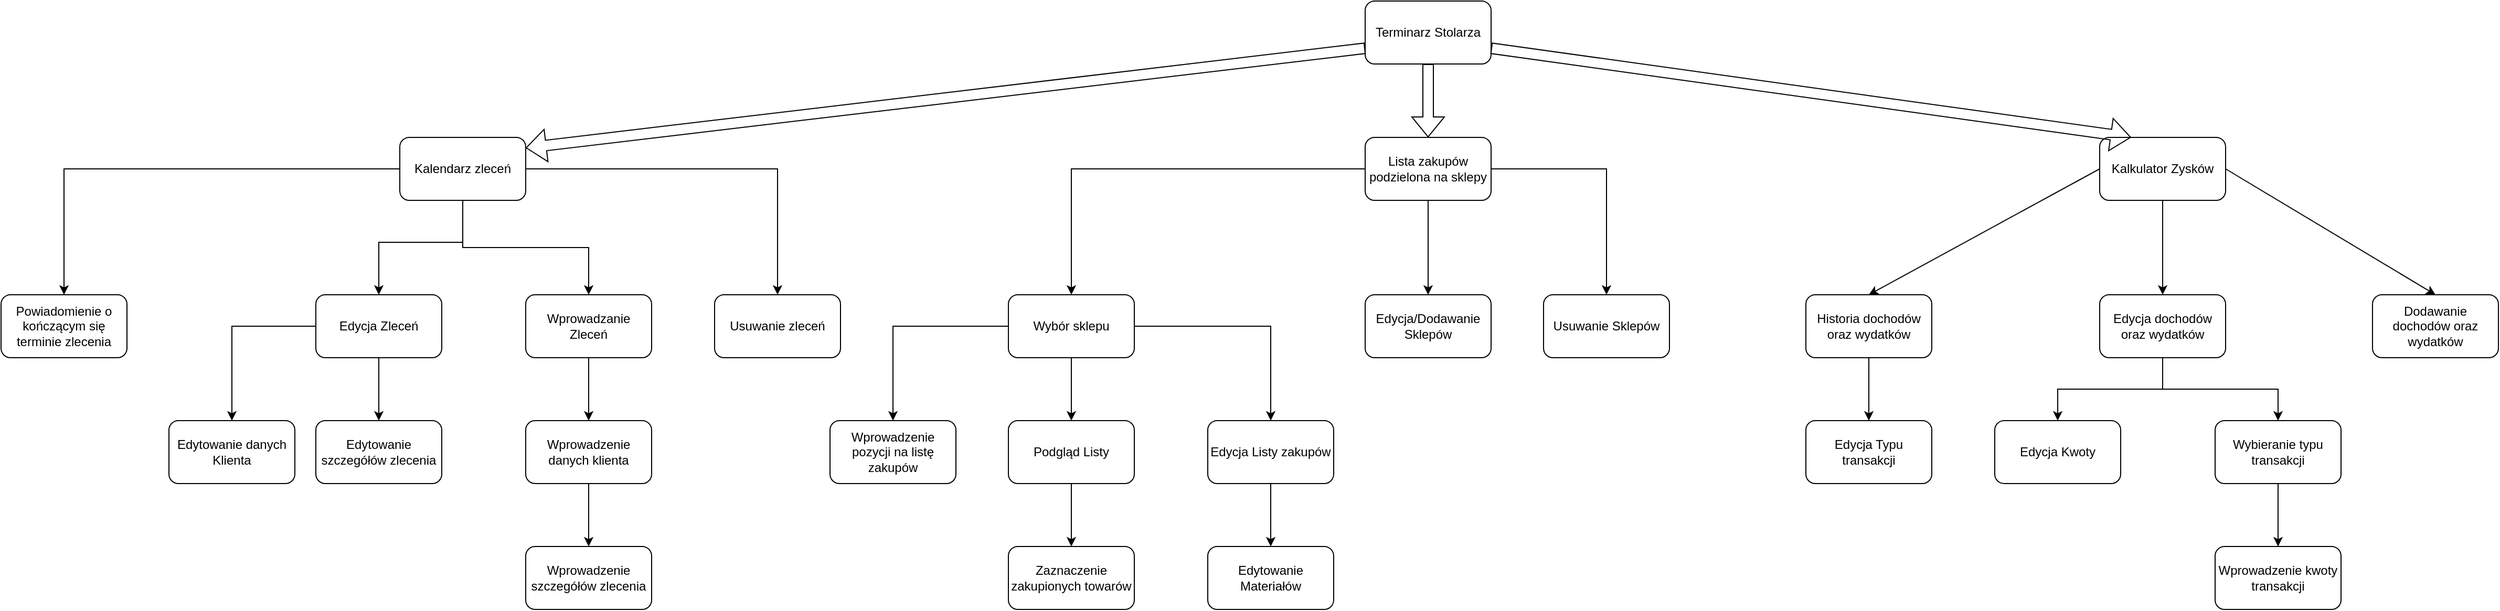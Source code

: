 <mxfile version="20.5.2" type="github" pages="2">
  <diagram id="JG9od8WNnmngjM4mvanK" name="Strona-1">
    <mxGraphModel dx="3372" dy="914" grid="1" gridSize="10" guides="1" tooltips="1" connect="1" arrows="1" fold="1" page="1" pageScale="1" pageWidth="827" pageHeight="1169" math="0" shadow="0">
      <root>
        <mxCell id="0" />
        <mxCell id="1" parent="0" />
        <mxCell id="-oUVbTpMjviklPO3Q51p-1" value="Terminarz Stolarza" style="rounded=1;whiteSpace=wrap;html=1;" vertex="1" parent="1">
          <mxGeometry x="340" y="140" width="120" height="60" as="geometry" />
        </mxCell>
        <mxCell id="-oUVbTpMjviklPO3Q51p-49" value="" style="edgeStyle=orthogonalEdgeStyle;rounded=0;orthogonalLoop=1;jettySize=auto;html=1;" edge="1" parent="1" source="-oUVbTpMjviklPO3Q51p-2" target="-oUVbTpMjviklPO3Q51p-48">
          <mxGeometry relative="1" as="geometry" />
        </mxCell>
        <mxCell id="-oUVbTpMjviklPO3Q51p-52" value="" style="edgeStyle=orthogonalEdgeStyle;rounded=0;orthogonalLoop=1;jettySize=auto;html=1;" edge="1" parent="1" source="-oUVbTpMjviklPO3Q51p-2" target="-oUVbTpMjviklPO3Q51p-51">
          <mxGeometry relative="1" as="geometry" />
        </mxCell>
        <mxCell id="-oUVbTpMjviklPO3Q51p-54" value="" style="edgeStyle=orthogonalEdgeStyle;rounded=0;orthogonalLoop=1;jettySize=auto;html=1;" edge="1" parent="1" source="-oUVbTpMjviklPO3Q51p-2" target="-oUVbTpMjviklPO3Q51p-53">
          <mxGeometry relative="1" as="geometry" />
        </mxCell>
        <mxCell id="-oUVbTpMjviklPO3Q51p-2" value="Kalendarz zleceń" style="rounded=1;whiteSpace=wrap;html=1;" vertex="1" parent="1">
          <mxGeometry x="-580" y="270" width="120" height="60" as="geometry" />
        </mxCell>
        <mxCell id="-oUVbTpMjviklPO3Q51p-28" value="" style="edgeStyle=orthogonalEdgeStyle;rounded=0;orthogonalLoop=1;jettySize=auto;html=1;entryX=0.5;entryY=0;entryDx=0;entryDy=0;" edge="1" parent="1" source="-oUVbTpMjviklPO3Q51p-3" target="-oUVbTpMjviklPO3Q51p-31">
          <mxGeometry relative="1" as="geometry">
            <mxPoint x="400" y="440" as="targetPoint" />
          </mxGeometry>
        </mxCell>
        <mxCell id="-oUVbTpMjviklPO3Q51p-30" value="" style="edgeStyle=orthogonalEdgeStyle;rounded=0;orthogonalLoop=1;jettySize=auto;html=1;" edge="1" parent="1" source="-oUVbTpMjviklPO3Q51p-3" target="-oUVbTpMjviklPO3Q51p-29">
          <mxGeometry relative="1" as="geometry" />
        </mxCell>
        <mxCell id="fV8Mvjy1AlXJInZVKJmO-3" value="" style="edgeStyle=orthogonalEdgeStyle;rounded=0;orthogonalLoop=1;jettySize=auto;html=1;" edge="1" parent="1" source="-oUVbTpMjviklPO3Q51p-3" target="-oUVbTpMjviklPO3Q51p-33">
          <mxGeometry relative="1" as="geometry" />
        </mxCell>
        <mxCell id="-oUVbTpMjviklPO3Q51p-3" value="Lista zakupów podzielona na sklepy" style="rounded=1;whiteSpace=wrap;html=1;" vertex="1" parent="1">
          <mxGeometry x="340" y="270" width="120" height="60" as="geometry" />
        </mxCell>
        <mxCell id="-oUVbTpMjviklPO3Q51p-4" value="Kalkulator Zysków" style="rounded=1;whiteSpace=wrap;html=1;" vertex="1" parent="1">
          <mxGeometry x="1040" y="270" width="120" height="60" as="geometry" />
        </mxCell>
        <mxCell id="-oUVbTpMjviklPO3Q51p-8" value="" style="shape=flexArrow;endArrow=classic;html=1;rounded=0;exitX=0;exitY=0.75;exitDx=0;exitDy=0;" edge="1" parent="1" source="-oUVbTpMjviklPO3Q51p-1">
          <mxGeometry width="50" height="50" relative="1" as="geometry">
            <mxPoint x="390" y="580" as="sourcePoint" />
            <mxPoint x="-460" y="280" as="targetPoint" />
          </mxGeometry>
        </mxCell>
        <mxCell id="-oUVbTpMjviklPO3Q51p-9" value="" style="shape=flexArrow;endArrow=classic;html=1;rounded=0;exitX=0.5;exitY=1;exitDx=0;exitDy=0;entryX=0.5;entryY=0;entryDx=0;entryDy=0;" edge="1" parent="1" source="-oUVbTpMjviklPO3Q51p-1" target="-oUVbTpMjviklPO3Q51p-3">
          <mxGeometry width="50" height="50" relative="1" as="geometry">
            <mxPoint x="390" y="580" as="sourcePoint" />
            <mxPoint x="440" y="530" as="targetPoint" />
          </mxGeometry>
        </mxCell>
        <mxCell id="-oUVbTpMjviklPO3Q51p-10" value="" style="shape=flexArrow;endArrow=classic;html=1;rounded=0;exitX=1;exitY=0.75;exitDx=0;exitDy=0;entryX=0.25;entryY=0;entryDx=0;entryDy=0;" edge="1" parent="1" source="-oUVbTpMjviklPO3Q51p-1" target="-oUVbTpMjviklPO3Q51p-4">
          <mxGeometry width="50" height="50" relative="1" as="geometry">
            <mxPoint x="390" y="580" as="sourcePoint" />
            <mxPoint x="440" y="530" as="targetPoint" />
          </mxGeometry>
        </mxCell>
        <mxCell id="-oUVbTpMjviklPO3Q51p-17" value="" style="edgeStyle=orthogonalEdgeStyle;rounded=0;orthogonalLoop=1;jettySize=auto;html=1;startArrow=none;" edge="1" parent="1" source="-oUVbTpMjviklPO3Q51p-11" target="-oUVbTpMjviklPO3Q51p-16">
          <mxGeometry relative="1" as="geometry" />
        </mxCell>
        <mxCell id="-oUVbTpMjviklPO3Q51p-19" value="" style="edgeStyle=orthogonalEdgeStyle;rounded=0;orthogonalLoop=1;jettySize=auto;html=1;" edge="1" parent="1" source="-oUVbTpMjviklPO3Q51p-12" target="-oUVbTpMjviklPO3Q51p-18">
          <mxGeometry relative="1" as="geometry" />
        </mxCell>
        <mxCell id="-oUVbTpMjviklPO3Q51p-21" value="" style="edgeStyle=orthogonalEdgeStyle;rounded=0;orthogonalLoop=1;jettySize=auto;html=1;startArrow=none;" edge="1" parent="1" source="-oUVbTpMjviklPO3Q51p-12" target="-oUVbTpMjviklPO3Q51p-20">
          <mxGeometry relative="1" as="geometry" />
        </mxCell>
        <mxCell id="-oUVbTpMjviklPO3Q51p-13" value="Dodawanie dochodów oraz wydatków" style="rounded=1;whiteSpace=wrap;html=1;" vertex="1" parent="1">
          <mxGeometry x="1300" y="420" width="120" height="60" as="geometry" />
        </mxCell>
        <mxCell id="-oUVbTpMjviklPO3Q51p-16" value="Edycja Typu transakcji" style="whiteSpace=wrap;html=1;rounded=1;" vertex="1" parent="1">
          <mxGeometry x="760" y="540" width="120" height="60" as="geometry" />
        </mxCell>
        <mxCell id="-oUVbTpMjviklPO3Q51p-18" value="Edycja Kwoty" style="whiteSpace=wrap;html=1;rounded=1;" vertex="1" parent="1">
          <mxGeometry x="940" y="540" width="120" height="60" as="geometry" />
        </mxCell>
        <mxCell id="-oUVbTpMjviklPO3Q51p-23" value="" style="edgeStyle=orthogonalEdgeStyle;rounded=0;orthogonalLoop=1;jettySize=auto;html=1;" edge="1" parent="1" source="-oUVbTpMjviklPO3Q51p-20" target="-oUVbTpMjviklPO3Q51p-22">
          <mxGeometry relative="1" as="geometry" />
        </mxCell>
        <mxCell id="-oUVbTpMjviklPO3Q51p-20" value="Wybieranie typu transakcji" style="whiteSpace=wrap;html=1;rounded=1;" vertex="1" parent="1">
          <mxGeometry x="1150" y="540" width="120" height="60" as="geometry" />
        </mxCell>
        <mxCell id="-oUVbTpMjviklPO3Q51p-22" value="Wprowadzenie kwoty transakcji" style="whiteSpace=wrap;html=1;rounded=1;" vertex="1" parent="1">
          <mxGeometry x="1150" y="660" width="120" height="60" as="geometry" />
        </mxCell>
        <mxCell id="-oUVbTpMjviklPO3Q51p-24" value="" style="endArrow=classic;html=1;rounded=0;exitX=0;exitY=0.5;exitDx=0;exitDy=0;entryX=0.5;entryY=0;entryDx=0;entryDy=0;" edge="1" parent="1" source="-oUVbTpMjviklPO3Q51p-4" target="-oUVbTpMjviklPO3Q51p-11">
          <mxGeometry width="50" height="50" relative="1" as="geometry">
            <mxPoint x="390" y="530" as="sourcePoint" />
            <mxPoint x="440" y="480" as="targetPoint" />
          </mxGeometry>
        </mxCell>
        <mxCell id="-oUVbTpMjviklPO3Q51p-25" value="" style="endArrow=classic;html=1;rounded=0;exitX=0.5;exitY=1;exitDx=0;exitDy=0;entryX=0.5;entryY=0;entryDx=0;entryDy=0;" edge="1" parent="1" source="-oUVbTpMjviklPO3Q51p-4" target="-oUVbTpMjviklPO3Q51p-12">
          <mxGeometry width="50" height="50" relative="1" as="geometry">
            <mxPoint x="390" y="530" as="sourcePoint" />
            <mxPoint x="440" y="480" as="targetPoint" />
          </mxGeometry>
        </mxCell>
        <mxCell id="-oUVbTpMjviklPO3Q51p-26" value="" style="endArrow=classic;html=1;rounded=0;exitX=1;exitY=0.5;exitDx=0;exitDy=0;entryX=0.5;entryY=0;entryDx=0;entryDy=0;" edge="1" parent="1" source="-oUVbTpMjviklPO3Q51p-4" target="-oUVbTpMjviklPO3Q51p-13">
          <mxGeometry width="50" height="50" relative="1" as="geometry">
            <mxPoint x="390" y="530" as="sourcePoint" />
            <mxPoint x="440" y="480" as="targetPoint" />
          </mxGeometry>
        </mxCell>
        <mxCell id="-oUVbTpMjviklPO3Q51p-35" value="" style="edgeStyle=orthogonalEdgeStyle;rounded=0;orthogonalLoop=1;jettySize=auto;html=1;" edge="1" parent="1" source="-oUVbTpMjviklPO3Q51p-29" target="-oUVbTpMjviklPO3Q51p-34">
          <mxGeometry relative="1" as="geometry" />
        </mxCell>
        <mxCell id="-oUVbTpMjviklPO3Q51p-37" value="" style="edgeStyle=orthogonalEdgeStyle;rounded=0;orthogonalLoop=1;jettySize=auto;html=1;" edge="1" parent="1" source="-oUVbTpMjviklPO3Q51p-29" target="-oUVbTpMjviklPO3Q51p-36">
          <mxGeometry relative="1" as="geometry" />
        </mxCell>
        <mxCell id="-oUVbTpMjviklPO3Q51p-44" value="" style="edgeStyle=orthogonalEdgeStyle;rounded=0;orthogonalLoop=1;jettySize=auto;html=1;" edge="1" parent="1" source="-oUVbTpMjviklPO3Q51p-29" target="-oUVbTpMjviklPO3Q51p-43">
          <mxGeometry relative="1" as="geometry" />
        </mxCell>
        <mxCell id="-oUVbTpMjviklPO3Q51p-29" value="Wybór sklepu" style="whiteSpace=wrap;html=1;rounded=1;" vertex="1" parent="1">
          <mxGeometry y="420" width="120" height="60" as="geometry" />
        </mxCell>
        <mxCell id="-oUVbTpMjviklPO3Q51p-31" value="Usuwanie Sklepów" style="whiteSpace=wrap;html=1;rounded=1;" vertex="1" parent="1">
          <mxGeometry x="510" y="420" width="120" height="60" as="geometry" />
        </mxCell>
        <mxCell id="-oUVbTpMjviklPO3Q51p-12" value="Edycja dochodów oraz wydatków" style="rounded=1;whiteSpace=wrap;html=1;" vertex="1" parent="1">
          <mxGeometry x="1040" y="420" width="120" height="60" as="geometry" />
        </mxCell>
        <mxCell id="-oUVbTpMjviklPO3Q51p-33" value="Edycja/Dodawanie Sklepów" style="rounded=1;whiteSpace=wrap;html=1;" vertex="1" parent="1">
          <mxGeometry x="340" y="420" width="120" height="60" as="geometry" />
        </mxCell>
        <mxCell id="-oUVbTpMjviklPO3Q51p-34" value="Wprowadzenie pozycji na listę zakupów" style="whiteSpace=wrap;html=1;rounded=1;" vertex="1" parent="1">
          <mxGeometry x="-170" y="540" width="120" height="60" as="geometry" />
        </mxCell>
        <mxCell id="-oUVbTpMjviklPO3Q51p-39" value="" style="edgeStyle=orthogonalEdgeStyle;rounded=0;orthogonalLoop=1;jettySize=auto;html=1;" edge="1" parent="1" source="-oUVbTpMjviklPO3Q51p-36" target="-oUVbTpMjviklPO3Q51p-38">
          <mxGeometry relative="1" as="geometry" />
        </mxCell>
        <mxCell id="-oUVbTpMjviklPO3Q51p-36" value="Podgląd Listy" style="whiteSpace=wrap;html=1;rounded=1;" vertex="1" parent="1">
          <mxGeometry y="540" width="120" height="60" as="geometry" />
        </mxCell>
        <mxCell id="-oUVbTpMjviklPO3Q51p-38" value="Zaznaczenie zakupionych towarów" style="whiteSpace=wrap;html=1;rounded=1;" vertex="1" parent="1">
          <mxGeometry y="660" width="120" height="60" as="geometry" />
        </mxCell>
        <mxCell id="-oUVbTpMjviklPO3Q51p-47" value="" style="edgeStyle=orthogonalEdgeStyle;rounded=0;orthogonalLoop=1;jettySize=auto;html=1;" edge="1" parent="1" source="-oUVbTpMjviklPO3Q51p-43" target="-oUVbTpMjviklPO3Q51p-46">
          <mxGeometry relative="1" as="geometry" />
        </mxCell>
        <mxCell id="-oUVbTpMjviklPO3Q51p-43" value="Edycja Listy zakupów" style="whiteSpace=wrap;html=1;rounded=1;" vertex="1" parent="1">
          <mxGeometry x="190" y="540" width="120" height="60" as="geometry" />
        </mxCell>
        <mxCell id="-oUVbTpMjviklPO3Q51p-46" value="Edytowanie Materiałów" style="whiteSpace=wrap;html=1;rounded=1;" vertex="1" parent="1">
          <mxGeometry x="190" y="660" width="120" height="60" as="geometry" />
        </mxCell>
        <mxCell id="-oUVbTpMjviklPO3Q51p-56" value="" style="edgeStyle=orthogonalEdgeStyle;rounded=0;orthogonalLoop=1;jettySize=auto;html=1;" edge="1" parent="1" source="-oUVbTpMjviklPO3Q51p-48" target="-oUVbTpMjviklPO3Q51p-55">
          <mxGeometry relative="1" as="geometry" />
        </mxCell>
        <mxCell id="-oUVbTpMjviklPO3Q51p-48" value="Wprowadzanie Zleceń" style="whiteSpace=wrap;html=1;rounded=1;" vertex="1" parent="1">
          <mxGeometry x="-460" y="420" width="120" height="60" as="geometry" />
        </mxCell>
        <mxCell id="-oUVbTpMjviklPO3Q51p-60" value="" style="edgeStyle=orthogonalEdgeStyle;rounded=0;orthogonalLoop=1;jettySize=auto;html=1;" edge="1" parent="1" source="-oUVbTpMjviklPO3Q51p-50" target="-oUVbTpMjviklPO3Q51p-59">
          <mxGeometry relative="1" as="geometry" />
        </mxCell>
        <mxCell id="-oUVbTpMjviklPO3Q51p-50" value="Edycja Zleceń" style="whiteSpace=wrap;html=1;rounded=1;" vertex="1" parent="1">
          <mxGeometry x="-660" y="420" width="120" height="60" as="geometry" />
        </mxCell>
        <mxCell id="-oUVbTpMjviklPO3Q51p-51" value="Usuwanie zleceń" style="whiteSpace=wrap;html=1;rounded=1;" vertex="1" parent="1">
          <mxGeometry x="-280" y="420" width="120" height="60" as="geometry" />
        </mxCell>
        <mxCell id="-oUVbTpMjviklPO3Q51p-53" value="Powiadomienie o kończącym się terminie zlecenia" style="whiteSpace=wrap;html=1;rounded=1;" vertex="1" parent="1">
          <mxGeometry x="-960" y="420" width="120" height="60" as="geometry" />
        </mxCell>
        <mxCell id="-oUVbTpMjviklPO3Q51p-58" value="" style="edgeStyle=orthogonalEdgeStyle;rounded=0;orthogonalLoop=1;jettySize=auto;html=1;" edge="1" parent="1" source="-oUVbTpMjviklPO3Q51p-55" target="-oUVbTpMjviklPO3Q51p-57">
          <mxGeometry relative="1" as="geometry" />
        </mxCell>
        <mxCell id="-oUVbTpMjviklPO3Q51p-55" value="Wprowadzenie danych klienta" style="whiteSpace=wrap;html=1;rounded=1;" vertex="1" parent="1">
          <mxGeometry x="-460" y="540" width="120" height="60" as="geometry" />
        </mxCell>
        <mxCell id="-oUVbTpMjviklPO3Q51p-57" value="Wprowadzenie szczegółów zlecenia" style="whiteSpace=wrap;html=1;rounded=1;" vertex="1" parent="1">
          <mxGeometry x="-460" y="660" width="120" height="60" as="geometry" />
        </mxCell>
        <mxCell id="-oUVbTpMjviklPO3Q51p-59" value="Edytowanie danych Klienta" style="whiteSpace=wrap;html=1;rounded=1;" vertex="1" parent="1">
          <mxGeometry x="-800" y="540" width="120" height="60" as="geometry" />
        </mxCell>
        <mxCell id="-oUVbTpMjviklPO3Q51p-62" value="Edytowanie szczegółów zlecenia" style="rounded=1;whiteSpace=wrap;html=1;" vertex="1" parent="1">
          <mxGeometry x="-660" y="540" width="120" height="60" as="geometry" />
        </mxCell>
        <mxCell id="fV8Mvjy1AlXJInZVKJmO-1" value="" style="endArrow=classic;html=1;rounded=0;exitX=0.5;exitY=1;exitDx=0;exitDy=0;entryX=0.5;entryY=0;entryDx=0;entryDy=0;" edge="1" parent="1" source="-oUVbTpMjviklPO3Q51p-50" target="-oUVbTpMjviklPO3Q51p-62">
          <mxGeometry width="50" height="50" relative="1" as="geometry">
            <mxPoint x="-560" y="530" as="sourcePoint" />
            <mxPoint x="-430" y="500" as="targetPoint" />
            <Array as="points">
              <mxPoint x="-600" y="530" />
            </Array>
          </mxGeometry>
        </mxCell>
        <mxCell id="fV8Mvjy1AlXJInZVKJmO-2" value="" style="endArrow=classic;html=1;rounded=0;exitX=0.5;exitY=1;exitDx=0;exitDy=0;entryX=0.5;entryY=0;entryDx=0;entryDy=0;" edge="1" parent="1" source="-oUVbTpMjviklPO3Q51p-2" target="-oUVbTpMjviklPO3Q51p-50">
          <mxGeometry width="50" height="50" relative="1" as="geometry">
            <mxPoint x="-80" y="540" as="sourcePoint" />
            <mxPoint x="-650" y="370" as="targetPoint" />
            <Array as="points">
              <mxPoint x="-520" y="370" />
              <mxPoint x="-600" y="370" />
            </Array>
          </mxGeometry>
        </mxCell>
        <mxCell id="-oUVbTpMjviklPO3Q51p-11" value="Historia dochodów oraz wydatków" style="rounded=1;whiteSpace=wrap;html=1;" vertex="1" parent="1">
          <mxGeometry x="760" y="420" width="120" height="60" as="geometry" />
        </mxCell>
      </root>
    </mxGraphModel>
  </diagram>
  <diagram id="HPMX6xhg0ksQE-ta-hk8" name="Strona-2">
    <mxGraphModel dx="2062" dy="1097" grid="1" gridSize="10" guides="1" tooltips="1" connect="1" arrows="1" fold="1" page="1" pageScale="1" pageWidth="827" pageHeight="1169" math="0" shadow="0">
      <root>
        <mxCell id="0" />
        <mxCell id="1" parent="0" />
      </root>
    </mxGraphModel>
  </diagram>
</mxfile>
